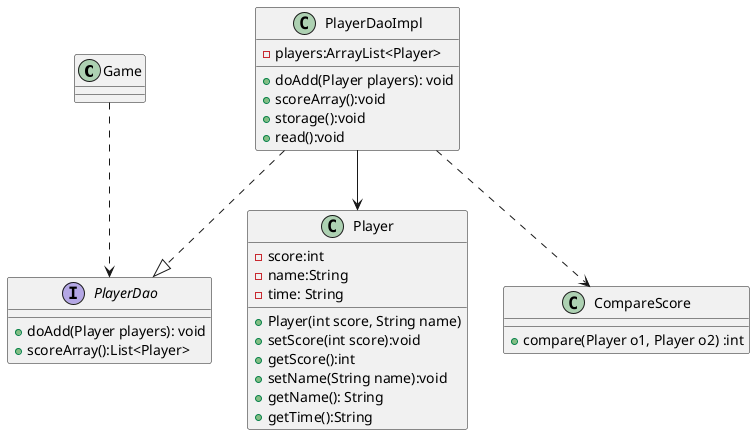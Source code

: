 @startuml
'https://plantuml.com/class-diagram
Game..>PlayerDao
PlayerDaoImpl ..|>PlayerDao
PlayerDaoImpl-->Player
PlayerDaoImpl..>CompareScore


class Game

class Player{
    -score:int
    -name:String
    -time: String
    +Player(int score, String name)
    +setScore(int score):void
    +getScore():int
    +setName(String name):void
    +getName(): String
    +getTime():String

}
interface PlayerDao{
    +doAdd(Player players): void
    +scoreArray():List<Player>
}
class PlayerDaoImpl{
    -players:ArrayList<Player>
    +doAdd(Player players): void
    +scoreArray():void
    +storage():void
    +read():void
}

class CompareScore{
    +compare(Player o1, Player o2) :int

}

@enduml
